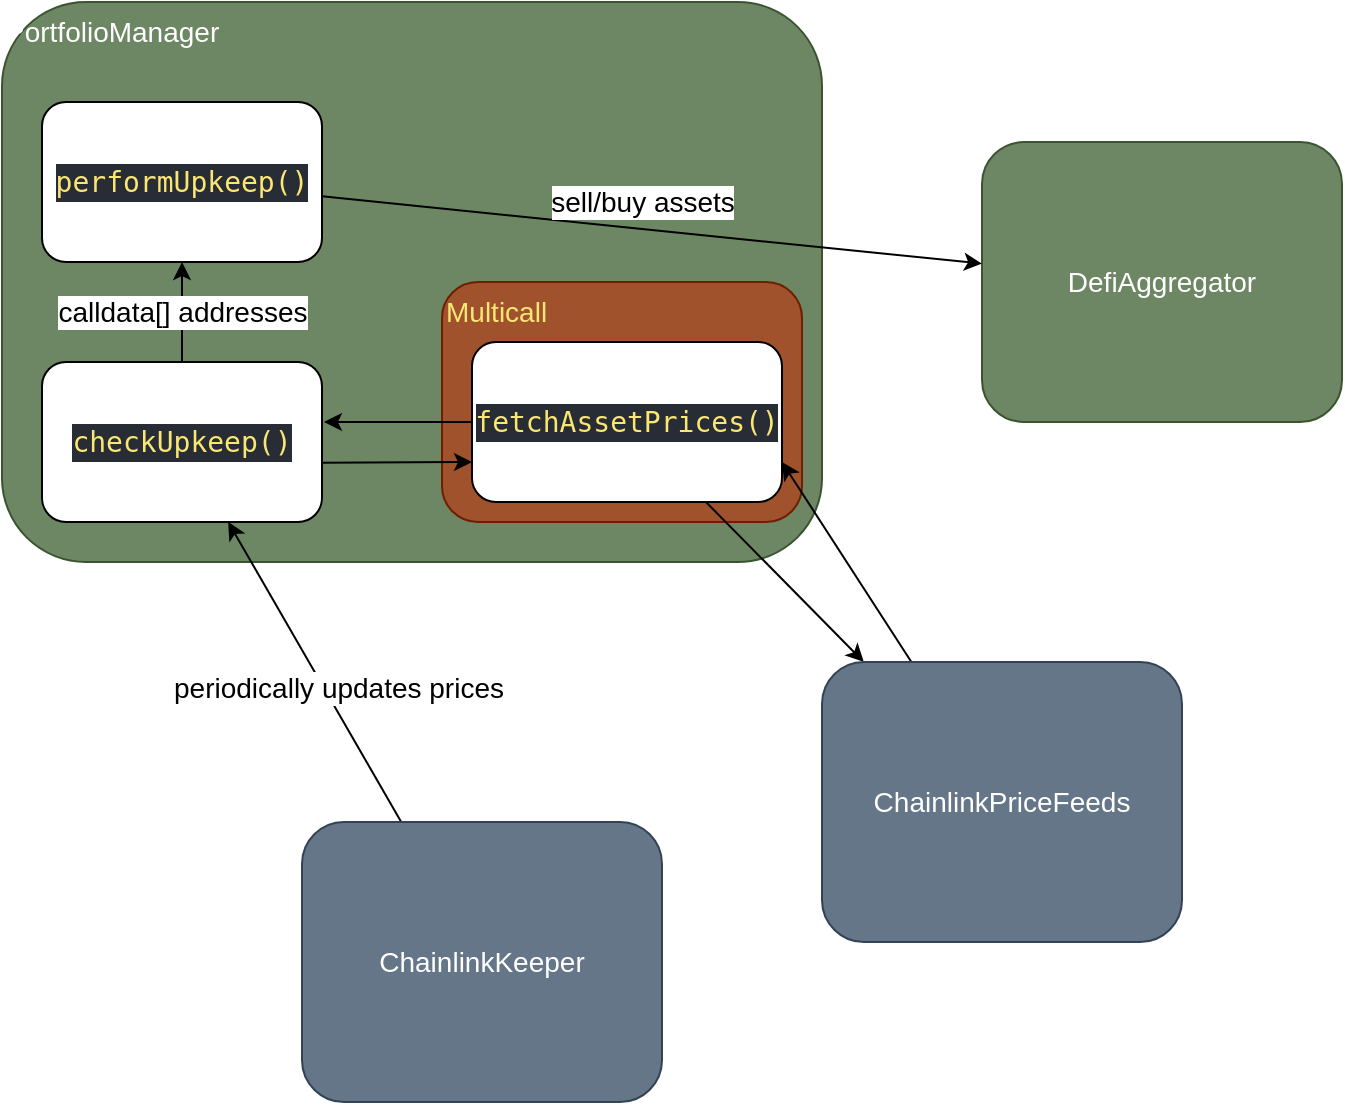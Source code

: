 <mxfile>
    <diagram id="6km2f2W8Yabwb05ln55E" name="Page-1">
        <mxGraphModel dx="1001" dy="497" grid="1" gridSize="10" guides="1" tooltips="1" connect="1" arrows="1" fold="1" page="1" pageScale="1" pageWidth="850" pageHeight="1100" math="0" shadow="0">
            <root>
                <mxCell id="0"/>
                <mxCell id="1" parent="0"/>
                <mxCell id="2" value="&lt;font style=&quot;font-size: 14px&quot;&gt;PortfolioManager&lt;/font&gt;" style="rounded=1;whiteSpace=wrap;html=1;fillColor=#6d8764;fontColor=#ffffff;strokeColor=#3A5431;align=left;verticalAlign=top;" vertex="1" parent="1">
                    <mxGeometry x="10" width="410" height="280" as="geometry"/>
                </mxCell>
                <mxCell id="15" value="&lt;font color=&quot;#fae674&quot;&gt;Multicall&lt;/font&gt;" style="rounded=1;whiteSpace=wrap;html=1;fontSize=14;fillColor=#a0522d;fontColor=#ffffff;strokeColor=#6D1F00;align=left;verticalAlign=top;" vertex="1" parent="1">
                    <mxGeometry x="230" y="140" width="180" height="120" as="geometry"/>
                </mxCell>
                <mxCell id="6" value="&lt;div style=&quot;color: rgb(187 , 187 , 187) ; background-color: rgb(40 , 44 , 52) ; font-family: &amp;#34;droid sans mono&amp;#34; , &amp;#34;monospace&amp;#34; , monospace ; line-height: 19px&quot;&gt;&lt;/div&gt;periodically updates prices" style="edgeStyle=none;html=1;fontSize=14;curved=1;" edge="1" parent="1" source="5" target="14">
                    <mxGeometry x="-0.143" y="-6" relative="1" as="geometry">
                        <mxPoint x="191" y="250" as="targetPoint"/>
                        <mxPoint as="offset"/>
                    </mxGeometry>
                </mxCell>
                <mxCell id="5" value="&lt;font style=&quot;font-size: 14px&quot;&gt;ChainlinkKeeper&lt;/font&gt;" style="rounded=1;whiteSpace=wrap;html=1;fillColor=#647687;fontColor=#ffffff;strokeColor=#314354;" vertex="1" parent="1">
                    <mxGeometry x="160" y="410" width="180" height="140" as="geometry"/>
                </mxCell>
                <mxCell id="8" value="&lt;font style=&quot;font-size: 14px&quot;&gt;DefiAggregator&lt;/font&gt;" style="rounded=1;whiteSpace=wrap;html=1;fillColor=#6d8764;fontColor=#ffffff;strokeColor=#3A5431;" vertex="1" parent="1">
                    <mxGeometry x="500" y="70" width="180" height="140" as="geometry"/>
                </mxCell>
                <mxCell id="26" value="sell/buy assets" style="edgeStyle=none;curved=1;html=1;fontSize=14;" edge="1" parent="1" source="13" target="8">
                    <mxGeometry x="-0.038" y="13" relative="1" as="geometry">
                        <mxPoint as="offset"/>
                    </mxGeometry>
                </mxCell>
                <mxCell id="13" value="&lt;div style=&quot;color: rgb(187 , 187 , 187) ; background-color: rgb(40 , 44 , 52) ; font-family: &amp;#34;droid sans mono&amp;#34; , &amp;#34;monospace&amp;#34; , monospace ; line-height: 19px&quot;&gt;&lt;span style=&quot;color: #fae674&quot;&gt;&lt;font style=&quot;font-size: 14px&quot;&gt;performUpkeep()&lt;/font&gt;&lt;/span&gt;&lt;/div&gt;" style="rounded=1;whiteSpace=wrap;html=1;fontSize=14;" vertex="1" parent="1">
                    <mxGeometry x="30" y="50" width="140" height="80" as="geometry"/>
                </mxCell>
                <mxCell id="21" style="edgeStyle=none;curved=1;html=1;fontSize=14;exitX=0.994;exitY=0.629;exitDx=0;exitDy=0;exitPerimeter=0;entryX=0;entryY=0.75;entryDx=0;entryDy=0;" edge="1" parent="1" source="14" target="20">
                    <mxGeometry relative="1" as="geometry">
                        <mxPoint x="240" y="230" as="targetPoint"/>
                    </mxGeometry>
                </mxCell>
                <mxCell id="25" value="calldata[] addresses" style="edgeStyle=none;curved=1;html=1;entryX=0.5;entryY=1;entryDx=0;entryDy=0;fontSize=14;" edge="1" parent="1" source="14" target="13">
                    <mxGeometry relative="1" as="geometry"/>
                </mxCell>
                <mxCell id="14" value="&lt;div style=&quot;color: rgb(187 , 187 , 187) ; background-color: rgb(40 , 44 , 52) ; font-family: &amp;#34;droid sans mono&amp;#34; , &amp;#34;monospace&amp;#34; , monospace ; line-height: 19px&quot;&gt;&lt;span style=&quot;color: #fae674&quot;&gt;&lt;font style=&quot;font-size: 14px&quot;&gt;checkUpkeep()&lt;/font&gt;&lt;/span&gt;&lt;/div&gt;" style="rounded=1;whiteSpace=wrap;html=1;fontSize=14;" vertex="1" parent="1">
                    <mxGeometry x="30" y="180" width="140" height="80" as="geometry"/>
                </mxCell>
                <mxCell id="24" style="edgeStyle=none;curved=1;html=1;entryX=1.007;entryY=0.375;entryDx=0;entryDy=0;entryPerimeter=0;fontSize=14;" edge="1" parent="1" source="20" target="14">
                    <mxGeometry relative="1" as="geometry"/>
                </mxCell>
                <mxCell id="28" style="edgeStyle=none;curved=1;html=1;fontSize=14;" edge="1" parent="1" source="20" target="27">
                    <mxGeometry relative="1" as="geometry"/>
                </mxCell>
                <mxCell id="20" value="&lt;div style=&quot;color: rgb(187 , 187 , 187) ; background-color: rgb(40 , 44 , 52) ; font-family: &amp;#34;droid sans mono&amp;#34; , &amp;#34;monospace&amp;#34; , monospace ; line-height: 19px&quot;&gt;&lt;span style=&quot;color: #fae674&quot;&gt;&lt;font style=&quot;font-size: 14px&quot;&gt;fetchAssetPrices()&lt;/font&gt;&lt;/span&gt;&lt;/div&gt;" style="rounded=1;whiteSpace=wrap;html=1;fontSize=14;" vertex="1" parent="1">
                    <mxGeometry x="245" y="170" width="155" height="80" as="geometry"/>
                </mxCell>
                <mxCell id="29" style="edgeStyle=none;curved=1;html=1;entryX=1;entryY=0.75;entryDx=0;entryDy=0;fontSize=14;" edge="1" parent="1" source="27" target="20">
                    <mxGeometry relative="1" as="geometry"/>
                </mxCell>
                <mxCell id="27" value="&lt;font style=&quot;font-size: 14px&quot;&gt;ChainlinkPriceFeeds&lt;/font&gt;" style="rounded=1;whiteSpace=wrap;html=1;fillColor=#647687;fontColor=#ffffff;strokeColor=#314354;" vertex="1" parent="1">
                    <mxGeometry x="420" y="330" width="180" height="140" as="geometry"/>
                </mxCell>
            </root>
        </mxGraphModel>
    </diagram>
</mxfile>